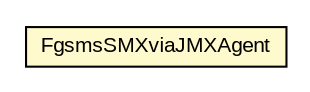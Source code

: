 #!/usr/local/bin/dot
#
# Class diagram 
# Generated by UMLGraph version R5_6-24-gf6e263 (http://www.umlgraph.org/)
#

digraph G {
	edge [fontname="arial",fontsize=10,labelfontname="arial",labelfontsize=10];
	node [fontname="arial",fontsize=10,shape=plaintext];
	nodesep=0.25;
	ranksep=0.5;
	// org.miloss.fgsms.agents.smxviajmxagent.FgsmsSMXviaJMXAgent
	c353968 [label=<<table title="org.miloss.fgsms.agents.smxviajmxagent.FgsmsSMXviaJMXAgent" border="0" cellborder="1" cellspacing="0" cellpadding="2" port="p" bgcolor="lemonChiffon" href="./FgsmsSMXviaJMXAgent.html">
		<tr><td><table border="0" cellspacing="0" cellpadding="1">
<tr><td align="center" balign="center"> FgsmsSMXviaJMXAgent </td></tr>
		</table></td></tr>
		</table>>, URL="./FgsmsSMXviaJMXAgent.html", fontname="arial", fontcolor="black", fontsize=10.0];
}


